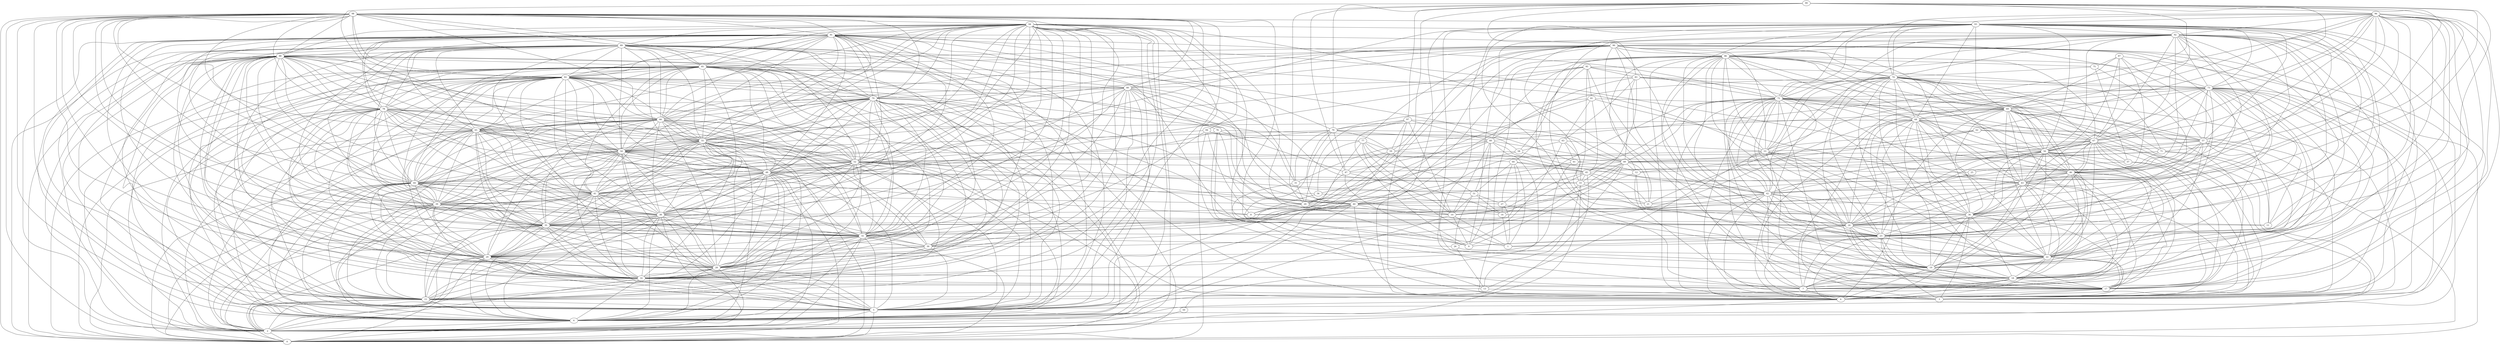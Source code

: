 digraph "sensornet-topology" {
label = "";
rankdir="BT";"0"->"2" [arrowhead = "both"] 
"0"->"4" [arrowhead = "both"] 
"0"->"5" [arrowhead = "both"] 
"0"->"15" [arrowhead = "both"] 
"0"->"29" [arrowhead = "both"] 
"0"->"32" [arrowhead = "both"] 
"0"->"35" [arrowhead = "both"] 
"0"->"38" [arrowhead = "both"] 
"0"->"39" [arrowhead = "both"] 
"0"->"44" [arrowhead = "both"] 
"0"->"48" [arrowhead = "both"] 
"0"->"52" [arrowhead = "both"] 
"0"->"54" [arrowhead = "both"] 
"0"->"55" [arrowhead = "both"] 
"0"->"65" [arrowhead = "both"] 
"0"->"71" [arrowhead = "both"] 
"0"->"79" [arrowhead = "both"] 
"0"->"82" [arrowhead = "both"] 
"0"->"85" [arrowhead = "both"] 
"0"->"87" [arrowhead = "both"] 
"0"->"88" [arrowhead = "both"] 
"0"->"89" [arrowhead = "both"] 
"0"->"94" [arrowhead = "both"] 
"0"->"98" [arrowhead = "both"] 
"1"->"10" [arrowhead = "both"] 
"1"->"14" [arrowhead = "both"] 
"1"->"23" [arrowhead = "both"] 
"1"->"27" [arrowhead = "both"] 
"1"->"64" [arrowhead = "both"] 
"1"->"75" [arrowhead = "both"] 
"1"->"77" [arrowhead = "both"] 
"1"->"91" [arrowhead = "both"] 
"2"->"4" [arrowhead = "both"] 
"2"->"5" [arrowhead = "both"] 
"2"->"6" [arrowhead = "both"] 
"2"->"15" [arrowhead = "both"] 
"2"->"16" [arrowhead = "both"] 
"2"->"28" [arrowhead = "both"] 
"2"->"29" [arrowhead = "both"] 
"2"->"32" [arrowhead = "both"] 
"2"->"33" [arrowhead = "both"] 
"2"->"35" [arrowhead = "both"] 
"2"->"38" [arrowhead = "both"] 
"2"->"39" [arrowhead = "both"] 
"2"->"41" [arrowhead = "both"] 
"2"->"44" [arrowhead = "both"] 
"2"->"48" [arrowhead = "both"] 
"2"->"50" [arrowhead = "both"] 
"2"->"54" [arrowhead = "both"] 
"2"->"55" [arrowhead = "both"] 
"2"->"65" [arrowhead = "both"] 
"2"->"66" [arrowhead = "both"] 
"2"->"78" [arrowhead = "both"] 
"2"->"79" [arrowhead = "both"] 
"2"->"82" [arrowhead = "both"] 
"2"->"85" [arrowhead = "both"] 
"2"->"88" [arrowhead = "both"] 
"2"->"89" [arrowhead = "both"] 
"2"->"91" [arrowhead = "both"] 
"2"->"94" [arrowhead = "both"] 
"2"->"98" [arrowhead = "both"] 
"3"->"13" [arrowhead = "both"] 
"3"->"17" [arrowhead = "both"] 
"3"->"22" [arrowhead = "both"] 
"3"->"23" [arrowhead = "both"] 
"3"->"24" [arrowhead = "both"] 
"3"->"36" [arrowhead = "both"] 
"3"->"40" [arrowhead = "both"] 
"3"->"42" [arrowhead = "both"] 
"3"->"67" [arrowhead = "both"] 
"3"->"72" [arrowhead = "both"] 
"3"->"73" [arrowhead = "both"] 
"3"->"74" [arrowhead = "both"] 
"3"->"86" [arrowhead = "both"] 
"3"->"90" [arrowhead = "both"] 
"3"->"92" [arrowhead = "both"] 
"3"->"97" [arrowhead = "both"] 
"4"->"5" [arrowhead = "both"] 
"4"->"6" [arrowhead = "both"] 
"4"->"15" [arrowhead = "both"] 
"4"->"16" [arrowhead = "both"] 
"4"->"28" [arrowhead = "both"] 
"4"->"29" [arrowhead = "both"] 
"4"->"32" [arrowhead = "both"] 
"4"->"35" [arrowhead = "both"] 
"4"->"38" [arrowhead = "both"] 
"4"->"39" [arrowhead = "both"] 
"4"->"40" [arrowhead = "both"] 
"4"->"41" [arrowhead = "both"] 
"4"->"44" [arrowhead = "both"] 
"4"->"45" [arrowhead = "both"] 
"4"->"48" [arrowhead = "both"] 
"4"->"52" [arrowhead = "both"] 
"4"->"55" [arrowhead = "both"] 
"4"->"65" [arrowhead = "both"] 
"4"->"66" [arrowhead = "both"] 
"4"->"69" [arrowhead = "both"] 
"4"->"78" [arrowhead = "both"] 
"4"->"79" [arrowhead = "both"] 
"4"->"82" [arrowhead = "both"] 
"4"->"85" [arrowhead = "both"] 
"4"->"88" [arrowhead = "both"] 
"4"->"89" [arrowhead = "both"] 
"4"->"90" [arrowhead = "both"] 
"4"->"91" [arrowhead = "both"] 
"4"->"94" [arrowhead = "both"] 
"4"->"98" [arrowhead = "both"] 
"5"->"10" [arrowhead = "both"] 
"5"->"15" [arrowhead = "both"] 
"5"->"16" [arrowhead = "both"] 
"5"->"28" [arrowhead = "both"] 
"5"->"29" [arrowhead = "both"] 
"5"->"30" [arrowhead = "both"] 
"5"->"32" [arrowhead = "both"] 
"5"->"35" [arrowhead = "both"] 
"5"->"38" [arrowhead = "both"] 
"5"->"39" [arrowhead = "both"] 
"5"->"40" [arrowhead = "both"] 
"5"->"41" [arrowhead = "both"] 
"5"->"44" [arrowhead = "both"] 
"5"->"48" [arrowhead = "both"] 
"5"->"52" [arrowhead = "both"] 
"5"->"54" [arrowhead = "both"] 
"5"->"59" [arrowhead = "both"] 
"5"->"65" [arrowhead = "both"] 
"5"->"66" [arrowhead = "both"] 
"5"->"77" [arrowhead = "both"] 
"5"->"78" [arrowhead = "both"] 
"5"->"79" [arrowhead = "both"] 
"5"->"80" [arrowhead = "both"] 
"5"->"82" [arrowhead = "both"] 
"5"->"85" [arrowhead = "both"] 
"5"->"88" [arrowhead = "both"] 
"5"->"89" [arrowhead = "both"] 
"5"->"90" [arrowhead = "both"] 
"5"->"91" [arrowhead = "both"] 
"5"->"94" [arrowhead = "both"] 
"5"->"98" [arrowhead = "both"] 
"6"->"7" [arrowhead = "both"] 
"6"->"17" [arrowhead = "both"] 
"6"->"18" [arrowhead = "both"] 
"6"->"19" [arrowhead = "both"] 
"6"->"22" [arrowhead = "both"] 
"6"->"23" [arrowhead = "both"] 
"6"->"24" [arrowhead = "both"] 
"6"->"36" [arrowhead = "both"] 
"6"->"37" [arrowhead = "both"] 
"6"->"42" [arrowhead = "both"] 
"6"->"43" [arrowhead = "both"] 
"6"->"46" [arrowhead = "both"] 
"6"->"52" [arrowhead = "both"] 
"6"->"57" [arrowhead = "both"] 
"6"->"67" [arrowhead = "both"] 
"6"->"68" [arrowhead = "both"] 
"6"->"69" [arrowhead = "both"] 
"6"->"72" [arrowhead = "both"] 
"6"->"73" [arrowhead = "both"] 
"6"->"74" [arrowhead = "both"] 
"6"->"85" [arrowhead = "both"] 
"6"->"86" [arrowhead = "both"] 
"6"->"88" [arrowhead = "both"] 
"6"->"92" [arrowhead = "both"] 
"6"->"93" [arrowhead = "both"] 
"6"->"96" [arrowhead = "both"] 
"7"->"12" [arrowhead = "both"] 
"7"->"18" [arrowhead = "both"] 
"7"->"19" [arrowhead = "both"] 
"7"->"22" [arrowhead = "both"] 
"7"->"23" [arrowhead = "both"] 
"7"->"43" [arrowhead = "both"] 
"7"->"46" [arrowhead = "both"] 
"7"->"56" [arrowhead = "both"] 
"7"->"68" [arrowhead = "both"] 
"7"->"69" [arrowhead = "both"] 
"7"->"72" [arrowhead = "both"] 
"7"->"73" [arrowhead = "both"] 
"7"->"84" [arrowhead = "both"] 
"7"->"86" [arrowhead = "both"] 
"7"->"88" [arrowhead = "both"] 
"7"->"93" [arrowhead = "both"] 
"7"->"96" [arrowhead = "both"] 
"8"->"12" [arrowhead = "both"] 
"8"->"20" [arrowhead = "both"] 
"8"->"34" [arrowhead = "both"] 
"8"->"42" [arrowhead = "both"] 
"8"->"78" [arrowhead = "both"] 
"8"->"79" [arrowhead = "both"] 
"8"->"84" [arrowhead = "both"] 
"9"->"10" [arrowhead = "both"] 
"9"->"20" [arrowhead = "both"] 
"9"->"23" [arrowhead = "both"] 
"9"->"47" [arrowhead = "both"] 
"9"->"49" [arrowhead = "both"] 
"9"->"60" [arrowhead = "both"] 
"9"->"70" [arrowhead = "both"] 
"9"->"92" [arrowhead = "both"] 
"9"->"97" [arrowhead = "both"] 
"9"->"99" [arrowhead = "both"] 
"10"->"20" [arrowhead = "both"] 
"10"->"45" [arrowhead = "both"] 
"10"->"47" [arrowhead = "both"] 
"10"->"49" [arrowhead = "both"] 
"10"->"51" [arrowhead = "both"] 
"10"->"59" [arrowhead = "both"] 
"10"->"60" [arrowhead = "both"] 
"10"->"70" [arrowhead = "both"] 
"10"->"94" [arrowhead = "both"] 
"10"->"97" [arrowhead = "both"] 
"10"->"99" [arrowhead = "both"] 
"11"->"12" [arrowhead = "both"] 
"11"->"38" [arrowhead = "both"] 
"11"->"62" [arrowhead = "both"] 
"11"->"71" [arrowhead = "both"] 
"11"->"90" [arrowhead = "both"] 
"11"->"93" [arrowhead = "both"] 
"12"->"49" [arrowhead = "both"] 
"12"->"57" [arrowhead = "both"] 
"12"->"61" [arrowhead = "both"] 
"12"->"62" [arrowhead = "both"] 
"12"->"94" [arrowhead = "both"] 
"13"->"16" [arrowhead = "both"] 
"13"->"26" [arrowhead = "both"] 
"13"->"33" [arrowhead = "both"] 
"13"->"53" [arrowhead = "both"] 
"13"->"76" [arrowhead = "both"] 
"14"->"25" [arrowhead = "both"] 
"14"->"27" [arrowhead = "both"] 
"14"->"45" [arrowhead = "both"] 
"14"->"51" [arrowhead = "both"] 
"14"->"77" [arrowhead = "both"] 
"14"->"79" [arrowhead = "both"] 
"15"->"16" [arrowhead = "both"] 
"15"->"17" [arrowhead = "both"] 
"15"->"18" [arrowhead = "both"] 
"15"->"28" [arrowhead = "both"] 
"15"->"29" [arrowhead = "both"] 
"15"->"32" [arrowhead = "both"] 
"15"->"35" [arrowhead = "both"] 
"15"->"38" [arrowhead = "both"] 
"15"->"39" [arrowhead = "both"] 
"15"->"41" [arrowhead = "both"] 
"15"->"44" [arrowhead = "both"] 
"15"->"48" [arrowhead = "both"] 
"15"->"52" [arrowhead = "both"] 
"15"->"54" [arrowhead = "both"] 
"15"->"55" [arrowhead = "both"] 
"15"->"66" [arrowhead = "both"] 
"15"->"78" [arrowhead = "both"] 
"15"->"79" [arrowhead = "both"] 
"15"->"82" [arrowhead = "both"] 
"15"->"85" [arrowhead = "both"] 
"15"->"88" [arrowhead = "both"] 
"15"->"89" [arrowhead = "both"] 
"15"->"91" [arrowhead = "both"] 
"15"->"94" [arrowhead = "both"] 
"15"->"98" [arrowhead = "both"] 
"16"->"28" [arrowhead = "both"] 
"16"->"29" [arrowhead = "both"] 
"16"->"30" [arrowhead = "both"] 
"16"->"32" [arrowhead = "both"] 
"16"->"35" [arrowhead = "both"] 
"16"->"38" [arrowhead = "both"] 
"16"->"39" [arrowhead = "both"] 
"16"->"41" [arrowhead = "both"] 
"16"->"44" [arrowhead = "both"] 
"16"->"48" [arrowhead = "both"] 
"16"->"49" [arrowhead = "both"] 
"16"->"52" [arrowhead = "both"] 
"16"->"54" [arrowhead = "both"] 
"16"->"55" [arrowhead = "both"] 
"16"->"65" [arrowhead = "both"] 
"16"->"78" [arrowhead = "both"] 
"16"->"79" [arrowhead = "both"] 
"16"->"80" [arrowhead = "both"] 
"16"->"82" [arrowhead = "both"] 
"16"->"85" [arrowhead = "both"] 
"16"->"88" [arrowhead = "both"] 
"16"->"89" [arrowhead = "both"] 
"16"->"91" [arrowhead = "both"] 
"16"->"94" [arrowhead = "both"] 
"16"->"98" [arrowhead = "both"] 
"17"->"18" [arrowhead = "both"] 
"17"->"19" [arrowhead = "both"] 
"17"->"22" [arrowhead = "both"] 
"17"->"23" [arrowhead = "both"] 
"17"->"24" [arrowhead = "both"] 
"17"->"29" [arrowhead = "both"] 
"17"->"36" [arrowhead = "both"] 
"17"->"37" [arrowhead = "both"] 
"17"->"42" [arrowhead = "both"] 
"17"->"43" [arrowhead = "both"] 
"17"->"46" [arrowhead = "both"] 
"17"->"53" [arrowhead = "both"] 
"17"->"56" [arrowhead = "both"] 
"17"->"68" [arrowhead = "both"] 
"17"->"69" [arrowhead = "both"] 
"17"->"72" [arrowhead = "both"] 
"17"->"73" [arrowhead = "both"] 
"17"->"74" [arrowhead = "both"] 
"17"->"86" [arrowhead = "both"] 
"17"->"92" [arrowhead = "both"] 
"17"->"93" [arrowhead = "both"] 
"17"->"96" [arrowhead = "both"] 
"18"->"19" [arrowhead = "both"] 
"18"->"22" [arrowhead = "both"] 
"18"->"23" [arrowhead = "both"] 
"18"->"24" [arrowhead = "both"] 
"18"->"36" [arrowhead = "both"] 
"18"->"43" [arrowhead = "both"] 
"18"->"46" [arrowhead = "both"] 
"18"->"56" [arrowhead = "both"] 
"18"->"57" [arrowhead = "both"] 
"18"->"65" [arrowhead = "both"] 
"18"->"67" [arrowhead = "both"] 
"18"->"69" [arrowhead = "both"] 
"18"->"72" [arrowhead = "both"] 
"18"->"73" [arrowhead = "both"] 
"18"->"74" [arrowhead = "both"] 
"18"->"76" [arrowhead = "both"] 
"18"->"86" [arrowhead = "both"] 
"18"->"93" [arrowhead = "both"] 
"18"->"96" [arrowhead = "both"] 
"19"->"22" [arrowhead = "both"] 
"19"->"23" [arrowhead = "both"] 
"19"->"24" [arrowhead = "both"] 
"19"->"27" [arrowhead = "both"] 
"19"->"31" [arrowhead = "both"] 
"19"->"36" [arrowhead = "both"] 
"19"->"43" [arrowhead = "both"] 
"19"->"46" [arrowhead = "both"] 
"19"->"56" [arrowhead = "both"] 
"19"->"57" [arrowhead = "both"] 
"19"->"67" [arrowhead = "both"] 
"19"->"68" [arrowhead = "both"] 
"19"->"72" [arrowhead = "both"] 
"19"->"73" [arrowhead = "both"] 
"19"->"74" [arrowhead = "both"] 
"19"->"86" [arrowhead = "both"] 
"19"->"93" [arrowhead = "both"] 
"19"->"96" [arrowhead = "both"] 
"20"->"31" [arrowhead = "both"] 
"20"->"41" [arrowhead = "both"] 
"20"->"47" [arrowhead = "both"] 
"20"->"49" [arrowhead = "both"] 
"20"->"59" [arrowhead = "both"] 
"20"->"60" [arrowhead = "both"] 
"20"->"80" [arrowhead = "both"] 
"20"->"81" [arrowhead = "both"] 
"20"->"89" [arrowhead = "both"] 
"20"->"97" [arrowhead = "both"] 
"20"->"99" [arrowhead = "both"] 
"21"->"33" [arrowhead = "both"] 
"21"->"42" [arrowhead = "both"] 
"21"->"45" [arrowhead = "both"] 
"21"->"49" [arrowhead = "both"] 
"21"->"82" [arrowhead = "both"] 
"21"->"83" [arrowhead = "both"] 
"21"->"95" [arrowhead = "both"] 
"21"->"99" [arrowhead = "both"] 
"22"->"23" [arrowhead = "both"] 
"22"->"24" [arrowhead = "both"] 
"22"->"26" [arrowhead = "both"] 
"22"->"36" [arrowhead = "both"] 
"22"->"42" [arrowhead = "both"] 
"22"->"43" [arrowhead = "both"] 
"22"->"45" [arrowhead = "both"] 
"22"->"46" [arrowhead = "both"] 
"22"->"53" [arrowhead = "both"] 
"22"->"56" [arrowhead = "both"] 
"22"->"57" [arrowhead = "both"] 
"22"->"67" [arrowhead = "both"] 
"22"->"68" [arrowhead = "both"] 
"22"->"69" [arrowhead = "both"] 
"22"->"73" [arrowhead = "both"] 
"22"->"74" [arrowhead = "both"] 
"22"->"86" [arrowhead = "both"] 
"22"->"87" [arrowhead = "both"] 
"22"->"92" [arrowhead = "both"] 
"22"->"93" [arrowhead = "both"] 
"22"->"96" [arrowhead = "both"] 
"23"->"24" [arrowhead = "both"] 
"23"->"36" [arrowhead = "both"] 
"23"->"42" [arrowhead = "both"] 
"23"->"43" [arrowhead = "both"] 
"23"->"46" [arrowhead = "both"] 
"23"->"53" [arrowhead = "both"] 
"23"->"56" [arrowhead = "both"] 
"23"->"57" [arrowhead = "both"] 
"23"->"67" [arrowhead = "both"] 
"23"->"68" [arrowhead = "both"] 
"23"->"69" [arrowhead = "both"] 
"23"->"72" [arrowhead = "both"] 
"23"->"74" [arrowhead = "both"] 
"23"->"78" [arrowhead = "both"] 
"23"->"86" [arrowhead = "both"] 
"23"->"90" [arrowhead = "both"] 
"23"->"92" [arrowhead = "both"] 
"23"->"93" [arrowhead = "both"] 
"23"->"96" [arrowhead = "both"] 
"24"->"36" [arrowhead = "both"] 
"24"->"40" [arrowhead = "both"] 
"24"->"42" [arrowhead = "both"] 
"24"->"43" [arrowhead = "both"] 
"24"->"46" [arrowhead = "both"] 
"24"->"53" [arrowhead = "both"] 
"24"->"56" [arrowhead = "both"] 
"24"->"67" [arrowhead = "both"] 
"24"->"68" [arrowhead = "both"] 
"24"->"69" [arrowhead = "both"] 
"24"->"72" [arrowhead = "both"] 
"24"->"73" [arrowhead = "both"] 
"24"->"86" [arrowhead = "both"] 
"24"->"90" [arrowhead = "both"] 
"24"->"92" [arrowhead = "both"] 
"24"->"93" [arrowhead = "both"] 
"24"->"94" [arrowhead = "both"] 
"24"->"96" [arrowhead = "both"] 
"24"->"98" [arrowhead = "both"] 
"25"->"37" [arrowhead = "both"] 
"25"->"52" [arrowhead = "both"] 
"25"->"87" [arrowhead = "both"] 
"26"->"32" [arrowhead = "both"] 
"26"->"51" [arrowhead = "both"] 
"26"->"63" [arrowhead = "both"] 
"27"->"34" [arrowhead = "both"] 
"27"->"51" [arrowhead = "both"] 
"27"->"64" [arrowhead = "both"] 
"27"->"72" [arrowhead = "both"] 
"28"->"29" [arrowhead = "both"] 
"28"->"30" [arrowhead = "both"] 
"28"->"32" [arrowhead = "both"] 
"28"->"35" [arrowhead = "both"] 
"28"->"38" [arrowhead = "both"] 
"28"->"39" [arrowhead = "both"] 
"28"->"41" [arrowhead = "both"] 
"28"->"44" [arrowhead = "both"] 
"28"->"48" [arrowhead = "both"] 
"28"->"52" [arrowhead = "both"] 
"28"->"54" [arrowhead = "both"] 
"28"->"55" [arrowhead = "both"] 
"28"->"65" [arrowhead = "both"] 
"28"->"66" [arrowhead = "both"] 
"28"->"79" [arrowhead = "both"] 
"28"->"82" [arrowhead = "both"] 
"28"->"85" [arrowhead = "both"] 
"28"->"88" [arrowhead = "both"] 
"28"->"89" [arrowhead = "both"] 
"28"->"91" [arrowhead = "both"] 
"28"->"94" [arrowhead = "both"] 
"28"->"98" [arrowhead = "both"] 
"29"->"30" [arrowhead = "both"] 
"29"->"32" [arrowhead = "both"] 
"29"->"35" [arrowhead = "both"] 
"29"->"38" [arrowhead = "both"] 
"29"->"39" [arrowhead = "both"] 
"29"->"41" [arrowhead = "both"] 
"29"->"44" [arrowhead = "both"] 
"29"->"48" [arrowhead = "both"] 
"29"->"52" [arrowhead = "both"] 
"29"->"54" [arrowhead = "both"] 
"29"->"55" [arrowhead = "both"] 
"29"->"60" [arrowhead = "both"] 
"29"->"65" [arrowhead = "both"] 
"29"->"66" [arrowhead = "both"] 
"29"->"78" [arrowhead = "both"] 
"29"->"80" [arrowhead = "both"] 
"29"->"82" [arrowhead = "both"] 
"29"->"85" [arrowhead = "both"] 
"29"->"88" [arrowhead = "both"] 
"29"->"89" [arrowhead = "both"] 
"29"->"91" [arrowhead = "both"] 
"29"->"94" [arrowhead = "both"] 
"29"->"98" [arrowhead = "both"] 
"30"->"32" [arrowhead = "both"] 
"30"->"33" [arrowhead = "both"] 
"30"->"35" [arrowhead = "both"] 
"30"->"40" [arrowhead = "both"] 
"30"->"55" [arrowhead = "both"] 
"30"->"64" [arrowhead = "both"] 
"30"->"66" [arrowhead = "both"] 
"30"->"79" [arrowhead = "both"] 
"30"->"82" [arrowhead = "both"] 
"30"->"85" [arrowhead = "both"] 
"30"->"90" [arrowhead = "both"] 
"30"->"94" [arrowhead = "both"] 
"31"->"45" [arrowhead = "both"] 
"31"->"69" [arrowhead = "both"] 
"31"->"70" [arrowhead = "both"] 
"31"->"82" [arrowhead = "both"] 
"31"->"91" [arrowhead = "both"] 
"32"->"35" [arrowhead = "both"] 
"32"->"38" [arrowhead = "both"] 
"32"->"39" [arrowhead = "both"] 
"32"->"40" [arrowhead = "both"] 
"32"->"41" [arrowhead = "both"] 
"32"->"44" [arrowhead = "both"] 
"32"->"48" [arrowhead = "both"] 
"32"->"52" [arrowhead = "both"] 
"32"->"54" [arrowhead = "both"] 
"32"->"55" [arrowhead = "both"] 
"32"->"65" [arrowhead = "both"] 
"32"->"66" [arrowhead = "both"] 
"32"->"78" [arrowhead = "both"] 
"32"->"79" [arrowhead = "both"] 
"32"->"80" [arrowhead = "both"] 
"32"->"84" [arrowhead = "both"] 
"32"->"85" [arrowhead = "both"] 
"32"->"88" [arrowhead = "both"] 
"32"->"89" [arrowhead = "both"] 
"32"->"90" [arrowhead = "both"] 
"32"->"91" [arrowhead = "both"] 
"32"->"94" [arrowhead = "both"] 
"32"->"98" [arrowhead = "both"] 
"33"->"45" [arrowhead = "both"] 
"33"->"48" [arrowhead = "both"] 
"33"->"49" [arrowhead = "both"] 
"33"->"63" [arrowhead = "both"] 
"33"->"71" [arrowhead = "both"] 
"33"->"80" [arrowhead = "both"] 
"33"->"95" [arrowhead = "both"] 
"34"->"44" [arrowhead = "both"] 
"34"->"58" [arrowhead = "both"] 
"34"->"77" [arrowhead = "both"] 
"35"->"38" [arrowhead = "both"] 
"35"->"39" [arrowhead = "both"] 
"35"->"40" [arrowhead = "both"] 
"35"->"41" [arrowhead = "both"] 
"35"->"44" [arrowhead = "both"] 
"35"->"48" [arrowhead = "both"] 
"35"->"52" [arrowhead = "both"] 
"35"->"54" [arrowhead = "both"] 
"35"->"55" [arrowhead = "both"] 
"35"->"65" [arrowhead = "both"] 
"35"->"66" [arrowhead = "both"] 
"35"->"68" [arrowhead = "both"] 
"35"->"78" [arrowhead = "both"] 
"35"->"79" [arrowhead = "both"] 
"35"->"80" [arrowhead = "both"] 
"35"->"82" [arrowhead = "both"] 
"35"->"88" [arrowhead = "both"] 
"35"->"89" [arrowhead = "both"] 
"35"->"90" [arrowhead = "both"] 
"35"->"91" [arrowhead = "both"] 
"35"->"94" [arrowhead = "both"] 
"35"->"98" [arrowhead = "both"] 
"36"->"40" [arrowhead = "both"] 
"36"->"42" [arrowhead = "both"] 
"36"->"43" [arrowhead = "both"] 
"36"->"53" [arrowhead = "both"] 
"36"->"56" [arrowhead = "both"] 
"36"->"67" [arrowhead = "both"] 
"36"->"68" [arrowhead = "both"] 
"36"->"69" [arrowhead = "both"] 
"36"->"72" [arrowhead = "both"] 
"36"->"73" [arrowhead = "both"] 
"36"->"74" [arrowhead = "both"] 
"36"->"76" [arrowhead = "both"] 
"36"->"90" [arrowhead = "both"] 
"36"->"92" [arrowhead = "both"] 
"36"->"93" [arrowhead = "both"] 
"37"->"56" [arrowhead = "both"] 
"37"->"67" [arrowhead = "both"] 
"37"->"75" [arrowhead = "both"] 
"38"->"39" [arrowhead = "both"] 
"38"->"41" [arrowhead = "both"] 
"38"->"44" [arrowhead = "both"] 
"38"->"48" [arrowhead = "both"] 
"38"->"52" [arrowhead = "both"] 
"38"->"54" [arrowhead = "both"] 
"38"->"55" [arrowhead = "both"] 
"38"->"61" [arrowhead = "both"] 
"38"->"65" [arrowhead = "both"] 
"38"->"66" [arrowhead = "both"] 
"38"->"78" [arrowhead = "both"] 
"38"->"79" [arrowhead = "both"] 
"38"->"80" [arrowhead = "both"] 
"38"->"82" [arrowhead = "both"] 
"38"->"85" [arrowhead = "both"] 
"38"->"89" [arrowhead = "both"] 
"38"->"91" [arrowhead = "both"] 
"38"->"94" [arrowhead = "both"] 
"38"->"98" [arrowhead = "both"] 
"39"->"41" [arrowhead = "both"] 
"39"->"44" [arrowhead = "both"] 
"39"->"48" [arrowhead = "both"] 
"39"->"52" [arrowhead = "both"] 
"39"->"54" [arrowhead = "both"] 
"39"->"55" [arrowhead = "both"] 
"39"->"65" [arrowhead = "both"] 
"39"->"66" [arrowhead = "both"] 
"39"->"78" [arrowhead = "both"] 
"39"->"79" [arrowhead = "both"] 
"39"->"82" [arrowhead = "both"] 
"39"->"85" [arrowhead = "both"] 
"39"->"88" [arrowhead = "both"] 
"39"->"91" [arrowhead = "both"] 
"39"->"94" [arrowhead = "both"] 
"39"->"98" [arrowhead = "both"] 
"40"->"42" [arrowhead = "both"] 
"40"->"53" [arrowhead = "both"] 
"40"->"54" [arrowhead = "both"] 
"40"->"55" [arrowhead = "both"] 
"40"->"74" [arrowhead = "both"] 
"40"->"80" [arrowhead = "both"] 
"40"->"82" [arrowhead = "both"] 
"40"->"85" [arrowhead = "both"] 
"40"->"86" [arrowhead = "both"] 
"40"->"92" [arrowhead = "both"] 
"41"->"44" [arrowhead = "both"] 
"41"->"48" [arrowhead = "both"] 
"41"->"52" [arrowhead = "both"] 
"41"->"54" [arrowhead = "both"] 
"41"->"55" [arrowhead = "both"] 
"41"->"65" [arrowhead = "both"] 
"41"->"66" [arrowhead = "both"] 
"41"->"70" [arrowhead = "both"] 
"41"->"78" [arrowhead = "both"] 
"41"->"79" [arrowhead = "both"] 
"41"->"82" [arrowhead = "both"] 
"41"->"85" [arrowhead = "both"] 
"41"->"88" [arrowhead = "both"] 
"41"->"89" [arrowhead = "both"] 
"41"->"94" [arrowhead = "both"] 
"41"->"95" [arrowhead = "both"] 
"41"->"98" [arrowhead = "both"] 
"42"->"43" [arrowhead = "both"] 
"42"->"46" [arrowhead = "both"] 
"42"->"53" [arrowhead = "both"] 
"42"->"56" [arrowhead = "both"] 
"42"->"58" [arrowhead = "both"] 
"42"->"64" [arrowhead = "both"] 
"42"->"67" [arrowhead = "both"] 
"42"->"72" [arrowhead = "both"] 
"42"->"73" [arrowhead = "both"] 
"42"->"74" [arrowhead = "both"] 
"42"->"86" [arrowhead = "both"] 
"42"->"90" [arrowhead = "both"] 
"42"->"93" [arrowhead = "both"] 
"43"->"46" [arrowhead = "both"] 
"43"->"48" [arrowhead = "both"] 
"43"->"56" [arrowhead = "both"] 
"43"->"57" [arrowhead = "both"] 
"43"->"67" [arrowhead = "both"] 
"43"->"68" [arrowhead = "both"] 
"43"->"69" [arrowhead = "both"] 
"43"->"72" [arrowhead = "both"] 
"43"->"73" [arrowhead = "both"] 
"43"->"74" [arrowhead = "both"] 
"43"->"81" [arrowhead = "both"] 
"43"->"86" [arrowhead = "both"] 
"43"->"92" [arrowhead = "both"] 
"43"->"96" [arrowhead = "both"] 
"44"->"48" [arrowhead = "both"] 
"44"->"52" [arrowhead = "both"] 
"44"->"54" [arrowhead = "both"] 
"44"->"55" [arrowhead = "both"] 
"44"->"65" [arrowhead = "both"] 
"44"->"66" [arrowhead = "both"] 
"44"->"78" [arrowhead = "both"] 
"44"->"79" [arrowhead = "both"] 
"44"->"82" [arrowhead = "both"] 
"44"->"84" [arrowhead = "both"] 
"44"->"85" [arrowhead = "both"] 
"44"->"88" [arrowhead = "both"] 
"44"->"89" [arrowhead = "both"] 
"44"->"91" [arrowhead = "both"] 
"44"->"98" [arrowhead = "both"] 
"45"->"54" [arrowhead = "both"] 
"45"->"60" [arrowhead = "both"] 
"45"->"64" [arrowhead = "both"] 
"45"->"71" [arrowhead = "both"] 
"45"->"72" [arrowhead = "both"] 
"45"->"81" [arrowhead = "both"] 
"45"->"83" [arrowhead = "both"] 
"46"->"49" [arrowhead = "both"] 
"46"->"56" [arrowhead = "both"] 
"46"->"57" [arrowhead = "both"] 
"46"->"67" [arrowhead = "both"] 
"46"->"68" [arrowhead = "both"] 
"46"->"69" [arrowhead = "both"] 
"46"->"72" [arrowhead = "both"] 
"46"->"73" [arrowhead = "both"] 
"46"->"74" [arrowhead = "both"] 
"46"->"91" [arrowhead = "both"] 
"46"->"92" [arrowhead = "both"] 
"46"->"93" [arrowhead = "both"] 
"47"->"49" [arrowhead = "both"] 
"47"->"59" [arrowhead = "both"] 
"47"->"60" [arrowhead = "both"] 
"47"->"70" [arrowhead = "both"] 
"47"->"76" [arrowhead = "both"] 
"47"->"99" [arrowhead = "both"] 
"48"->"52" [arrowhead = "both"] 
"48"->"54" [arrowhead = "both"] 
"48"->"55" [arrowhead = "both"] 
"48"->"65" [arrowhead = "both"] 
"48"->"66" [arrowhead = "both"] 
"48"->"76" [arrowhead = "both"] 
"48"->"78" [arrowhead = "both"] 
"48"->"79" [arrowhead = "both"] 
"48"->"82" [arrowhead = "both"] 
"48"->"85" [arrowhead = "both"] 
"48"->"88" [arrowhead = "both"] 
"48"->"89" [arrowhead = "both"] 
"48"->"91" [arrowhead = "both"] 
"48"->"93" [arrowhead = "both"] 
"48"->"94" [arrowhead = "both"] 
"49"->"59" [arrowhead = "both"] 
"49"->"60" [arrowhead = "both"] 
"49"->"62" [arrowhead = "both"] 
"49"->"70" [arrowhead = "both"] 
"49"->"71" [arrowhead = "both"] 
"49"->"72" [arrowhead = "both"] 
"49"->"83" [arrowhead = "both"] 
"49"->"96" [arrowhead = "both"] 
"49"->"97" [arrowhead = "both"] 
"50"->"61" [arrowhead = "both"] 
"51"->"52" [arrowhead = "both"] 
"51"->"60" [arrowhead = "both"] 
"51"->"64" [arrowhead = "both"] 
"51"->"77" [arrowhead = "both"] 
"52"->"54" [arrowhead = "both"] 
"52"->"55" [arrowhead = "both"] 
"52"->"56" [arrowhead = "both"] 
"52"->"58" [arrowhead = "both"] 
"52"->"65" [arrowhead = "both"] 
"52"->"66" [arrowhead = "both"] 
"52"->"78" [arrowhead = "both"] 
"52"->"79" [arrowhead = "both"] 
"52"->"82" [arrowhead = "both"] 
"52"->"85" [arrowhead = "both"] 
"52"->"88" [arrowhead = "both"] 
"52"->"89" [arrowhead = "both"] 
"52"->"91" [arrowhead = "both"] 
"52"->"94" [arrowhead = "both"] 
"52"->"98" [arrowhead = "both"] 
"53"->"63" [arrowhead = "both"] 
"53"->"67" [arrowhead = "both"] 
"53"->"72" [arrowhead = "both"] 
"53"->"73" [arrowhead = "both"] 
"53"->"74" [arrowhead = "both"] 
"53"->"86" [arrowhead = "both"] 
"53"->"89" [arrowhead = "both"] 
"53"->"90" [arrowhead = "both"] 
"53"->"92" [arrowhead = "both"] 
"54"->"55" [arrowhead = "both"] 
"54"->"65" [arrowhead = "both"] 
"54"->"66" [arrowhead = "both"] 
"54"->"70" [arrowhead = "both"] 
"54"->"78" [arrowhead = "both"] 
"54"->"79" [arrowhead = "both"] 
"54"->"82" [arrowhead = "both"] 
"54"->"85" [arrowhead = "both"] 
"54"->"88" [arrowhead = "both"] 
"54"->"89" [arrowhead = "both"] 
"54"->"90" [arrowhead = "both"] 
"54"->"91" [arrowhead = "both"] 
"54"->"94" [arrowhead = "both"] 
"54"->"95" [arrowhead = "both"] 
"54"->"98" [arrowhead = "both"] 
"55"->"65" [arrowhead = "both"] 
"55"->"66" [arrowhead = "both"] 
"55"->"78" [arrowhead = "both"] 
"55"->"79" [arrowhead = "both"] 
"55"->"80" [arrowhead = "both"] 
"55"->"82" [arrowhead = "both"] 
"55"->"85" [arrowhead = "both"] 
"55"->"88" [arrowhead = "both"] 
"55"->"89" [arrowhead = "both"] 
"55"->"90" [arrowhead = "both"] 
"55"->"91" [arrowhead = "both"] 
"55"->"94" [arrowhead = "both"] 
"55"->"98" [arrowhead = "both"] 
"55"->"99" [arrowhead = "both"] 
"56"->"57" [arrowhead = "both"] 
"56"->"67" [arrowhead = "both"] 
"56"->"68" [arrowhead = "both"] 
"56"->"69" [arrowhead = "both"] 
"56"->"72" [arrowhead = "both"] 
"56"->"73" [arrowhead = "both"] 
"56"->"74" [arrowhead = "both"] 
"56"->"86" [arrowhead = "both"] 
"56"->"87" [arrowhead = "both"] 
"56"->"92" [arrowhead = "both"] 
"56"->"93" [arrowhead = "both"] 
"56"->"96" [arrowhead = "both"] 
"57"->"62" [arrowhead = "both"] 
"57"->"68" [arrowhead = "both"] 
"57"->"69" [arrowhead = "both"] 
"57"->"72" [arrowhead = "both"] 
"57"->"73" [arrowhead = "both"] 
"57"->"91" [arrowhead = "both"] 
"57"->"93" [arrowhead = "both"] 
"57"->"96" [arrowhead = "both"] 
"58"->"63" [arrowhead = "both"] 
"58"->"84" [arrowhead = "both"] 
"58"->"92" [arrowhead = "both"] 
"59"->"60" [arrowhead = "both"] 
"59"->"70" [arrowhead = "both"] 
"59"->"77" [arrowhead = "both"] 
"59"->"97" [arrowhead = "both"] 
"59"->"99" [arrowhead = "both"] 
"60"->"70" [arrowhead = "both"] 
"60"->"83" [arrowhead = "both"] 
"60"->"95" [arrowhead = "both"] 
"60"->"97" [arrowhead = "both"] 
"60"->"99" [arrowhead = "both"] 
"61"->"62" [arrowhead = "both"] 
"61"->"63" [arrowhead = "both"] 
"61"->"88" [arrowhead = "both"] 
"62"->"99" [arrowhead = "both"] 
"63"->"76" [arrowhead = "both"] 
"63"->"81" [arrowhead = "both"] 
"63"->"83" [arrowhead = "both"] 
"64"->"77" [arrowhead = "both"] 
"64"->"95" [arrowhead = "both"] 
"65"->"66" [arrowhead = "both"] 
"65"->"68" [arrowhead = "both"] 
"65"->"78" [arrowhead = "both"] 
"65"->"79" [arrowhead = "both"] 
"65"->"82" [arrowhead = "both"] 
"65"->"85" [arrowhead = "both"] 
"65"->"88" [arrowhead = "both"] 
"65"->"89" [arrowhead = "both"] 
"65"->"91" [arrowhead = "both"] 
"65"->"94" [arrowhead = "both"] 
"65"->"98" [arrowhead = "both"] 
"66"->"78" [arrowhead = "both"] 
"66"->"79" [arrowhead = "both"] 
"66"->"80" [arrowhead = "both"] 
"66"->"82" [arrowhead = "both"] 
"66"->"85" [arrowhead = "both"] 
"66"->"88" [arrowhead = "both"] 
"66"->"89" [arrowhead = "both"] 
"66"->"90" [arrowhead = "both"] 
"66"->"91" [arrowhead = "both"] 
"66"->"94" [arrowhead = "both"] 
"66"->"98" [arrowhead = "both"] 
"67"->"68" [arrowhead = "both"] 
"67"->"69" [arrowhead = "both"] 
"67"->"72" [arrowhead = "both"] 
"67"->"73" [arrowhead = "both"] 
"67"->"74" [arrowhead = "both"] 
"67"->"86" [arrowhead = "both"] 
"67"->"87" [arrowhead = "both"] 
"67"->"92" [arrowhead = "both"] 
"67"->"93" [arrowhead = "both"] 
"67"->"96" [arrowhead = "both"] 
"68"->"69" [arrowhead = "both"] 
"68"->"72" [arrowhead = "both"] 
"68"->"73" [arrowhead = "both"] 
"68"->"74" [arrowhead = "both"] 
"68"->"86" [arrowhead = "both"] 
"68"->"93" [arrowhead = "both"] 
"68"->"96" [arrowhead = "both"] 
"69"->"72" [arrowhead = "both"] 
"69"->"73" [arrowhead = "both"] 
"69"->"74" [arrowhead = "both"] 
"69"->"81" [arrowhead = "both"] 
"69"->"86" [arrowhead = "both"] 
"69"->"87" [arrowhead = "both"] 
"69"->"93" [arrowhead = "both"] 
"69"->"96" [arrowhead = "both"] 
"70"->"81" [arrowhead = "both"] 
"70"->"91" [arrowhead = "both"] 
"70"->"97" [arrowhead = "both"] 
"70"->"99" [arrowhead = "both"] 
"71"->"83" [arrowhead = "both"] 
"71"->"95" [arrowhead = "both"] 
"71"->"99" [arrowhead = "both"] 
"72"->"73" [arrowhead = "both"] 
"72"->"74" [arrowhead = "both"] 
"72"->"86" [arrowhead = "both"] 
"72"->"91" [arrowhead = "both"] 
"72"->"92" [arrowhead = "both"] 
"72"->"93" [arrowhead = "both"] 
"72"->"95" [arrowhead = "both"] 
"72"->"96" [arrowhead = "both"] 
"73"->"74" [arrowhead = "both"] 
"73"->"83" [arrowhead = "both"] 
"73"->"86" [arrowhead = "both"] 
"73"->"92" [arrowhead = "both"] 
"73"->"93" [arrowhead = "both"] 
"73"->"96" [arrowhead = "both"] 
"74"->"75" [arrowhead = "both"] 
"74"->"86" [arrowhead = "both"] 
"74"->"90" [arrowhead = "both"] 
"74"->"92" [arrowhead = "both"] 
"74"->"93" [arrowhead = "both"] 
"74"->"96" [arrowhead = "both"] 
"75"->"86" [arrowhead = "both"] 
"75"->"87" [arrowhead = "both"] 
"76"->"80" [arrowhead = "both"] 
"77"->"84" [arrowhead = "both"] 
"77"->"90" [arrowhead = "both"] 
"78"->"79" [arrowhead = "both"] 
"78"->"82" [arrowhead = "both"] 
"78"->"85" [arrowhead = "both"] 
"78"->"88" [arrowhead = "both"] 
"78"->"89" [arrowhead = "both"] 
"78"->"91" [arrowhead = "both"] 
"78"->"94" [arrowhead = "both"] 
"78"->"98" [arrowhead = "both"] 
"79"->"80" [arrowhead = "both"] 
"79"->"82" [arrowhead = "both"] 
"79"->"85" [arrowhead = "both"] 
"79"->"88" [arrowhead = "both"] 
"79"->"89" [arrowhead = "both"] 
"79"->"91" [arrowhead = "both"] 
"79"->"94" [arrowhead = "both"] 
"79"->"98" [arrowhead = "both"] 
"80"->"82" [arrowhead = "both"] 
"80"->"83" [arrowhead = "both"] 
"80"->"85" [arrowhead = "both"] 
"80"->"90" [arrowhead = "both"] 
"80"->"98" [arrowhead = "both"] 
"81"->"95" [arrowhead = "both"] 
"82"->"85" [arrowhead = "both"] 
"82"->"88" [arrowhead = "both"] 
"82"->"89" [arrowhead = "both"] 
"82"->"90" [arrowhead = "both"] 
"82"->"91" [arrowhead = "both"] 
"82"->"94" [arrowhead = "both"] 
"82"->"98" [arrowhead = "both"] 
"83"->"95" [arrowhead = "both"] 
"83"->"99" [arrowhead = "both"] 
"84"->"94" [arrowhead = "both"] 
"85"->"88" [arrowhead = "both"] 
"85"->"89" [arrowhead = "both"] 
"85"->"90" [arrowhead = "both"] 
"85"->"91" [arrowhead = "both"] 
"85"->"94" [arrowhead = "both"] 
"85"->"98" [arrowhead = "both"] 
"86"->"90" [arrowhead = "both"] 
"86"->"92" [arrowhead = "both"] 
"86"->"93" [arrowhead = "both"] 
"88"->"89" [arrowhead = "both"] 
"88"->"91" [arrowhead = "both"] 
"88"->"94" [arrowhead = "both"] 
"88"->"98" [arrowhead = "both"] 
"89"->"91" [arrowhead = "both"] 
"89"->"94" [arrowhead = "both"] 
"89"->"98" [arrowhead = "both"] 
"90"->"92" [arrowhead = "both"] 
"91"->"94" [arrowhead = "both"] 
"91"->"98" [arrowhead = "both"] 
"92"->"93" [arrowhead = "both"] 
"92"->"94" [arrowhead = "both"] 
"92"->"96" [arrowhead = "both"] 
"93"->"96" [arrowhead = "both"] 
"93"->"98" [arrowhead = "both"] 
"94"->"98" [arrowhead = "both"] 
"96"->"99" [arrowhead = "both"] 
"97"->"99" [arrowhead = "both"] 
}